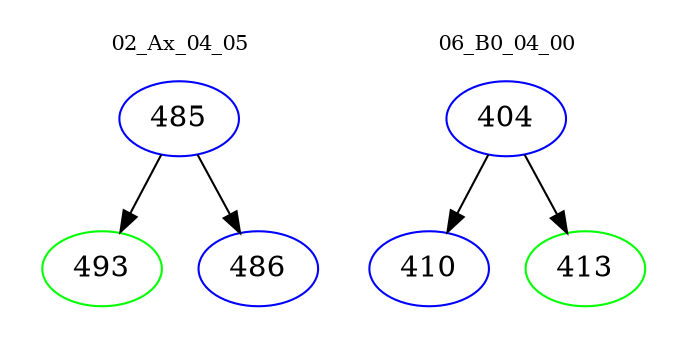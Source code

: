 digraph{
subgraph cluster_0 {
color = white
label = "02_Ax_04_05";
fontsize=10;
T0_485 [label="485", color="blue"]
T0_485 -> T0_493 [color="black"]
T0_493 [label="493", color="green"]
T0_485 -> T0_486 [color="black"]
T0_486 [label="486", color="blue"]
}
subgraph cluster_1 {
color = white
label = "06_B0_04_00";
fontsize=10;
T1_404 [label="404", color="blue"]
T1_404 -> T1_410 [color="black"]
T1_410 [label="410", color="blue"]
T1_404 -> T1_413 [color="black"]
T1_413 [label="413", color="green"]
}
}
